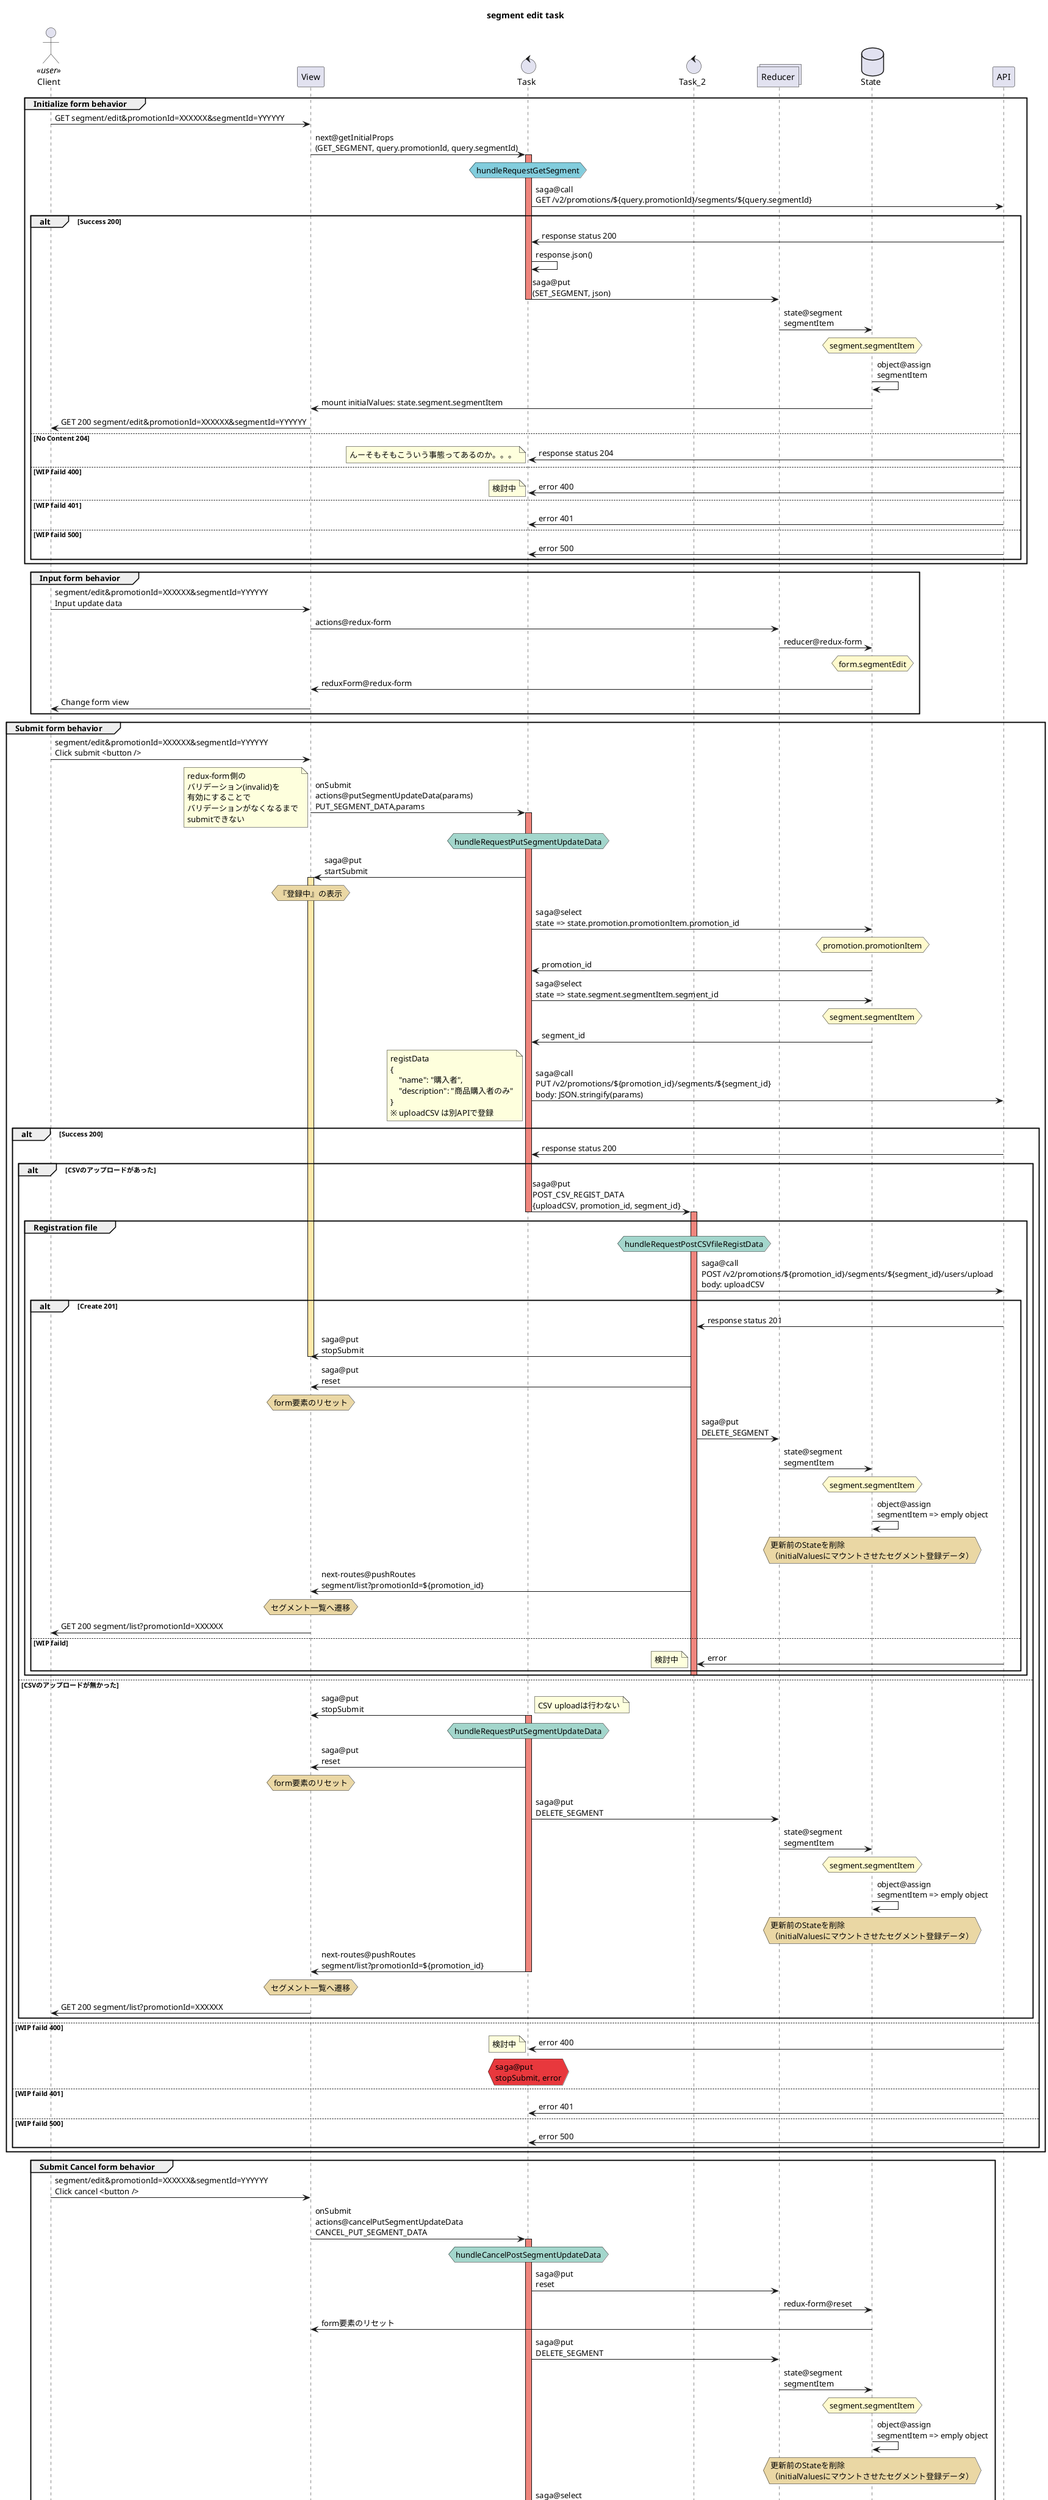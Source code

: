 @startuml
title segment edit task

actor Client <<user>>
participant View
control Task
control Task_2
collections Reducer
database State

group Initialize form behavior
    Client -> View: GET segment/edit&promotionId=XXXXXX&segmentId=YYYYYY
    View -> Task: next@getInitialProps\n(GET_SEGMENT, query.promotionId, query.segmentId)
    hnote over Task #82cddd : hundleRequestGetSegment
    activate Task #ef857d
    Task -> API: saga@call\nGET /v2/promotions/${query.promotionId}/segments/${query.segmentId}
    alt Success 200
        API -> Task: response status 200
        Task -> Task: response.json()
        Task -> Reducer: saga@put\n(SET_SEGMENT, json)
        deactivate Task
        Reducer -> State: state@segment\nsegmentItem
        hnote over State #fffacd: segment.segmentItem
        State -> State: object@assign\nsegmentItem
        State -> View: mount initialValues: state.segment.segmentItem
        View -> Client: GET 200 segment/edit&promotionId=XXXXXX&segmentId=YYYYYY
    else No Content 204
        API -> Task: response status 204
        note left
            んーそもそもこういう事態ってあるのか。。。
        endnote
    else WIP faild 400
        API -> Task: error 400
        note left
            検討中
        endnote
    else WIP faild 401
        API -> Task: error 401
    else WIP faild 500
        API -> Task: error 500
    end
end

group Input form behavior
    Client -> View: segment/edit&promotionId=XXXXXX&segmentId=YYYYYY\nInput update data
    View -> Reducer: actions@redux-form
    Reducer -> State: reducer@redux-form
    hnote over State #fffacd: form.segmentEdit
    State -> View: reduxForm@redux-form
    View -> Client: Change form view
end

group Submit form behavior
    Client -> View: segment/edit&promotionId=XXXXXX&segmentId=YYYYYY\nClick submit <button />
    View -> Task: onSubmit\nactions@putSegmentUpdateData(params)\nPUT_SEGMENT_DATA,params
    note left
        redux-form側の
        バリデーション(invalid)を
        有効にすることで
        バリデーションがなくなるまで
        submitできない
    endnote
    activate Task #ef857d
    hnote over Task #a3d6cc : hundleRequestPutSegmentUpdateData
    Task -> View: saga@put\nstartSubmit
    activate View #ffe9a9
    hnote over View #ead7a4 :『登録中』の表示
    Task -> State: saga@select\nstate => state.promotion.promotionItem.promotion_id
    hnote over State #fffacd: promotion.promotionItem
    State -> Task: promotion_id
    Task -> State: saga@select\nstate => state.segment.segmentItem.segment_id
    hnote over State #fffacd: segment.segmentItem
    State -> Task: segment_id
    Task -> API: saga@call\nPUT /v2/promotions/${promotion_id}/segments/${segment_id}\nbody: JSON.stringify(params)
    note left
        registData
        {
            "name": "購入者",
            "description": "商品購入者のみ"
        }
        ※ uploadCSV は別APIで登録
    endnote
    alt Success 200
        API -> Task: response status 200
        alt CSVのアップロードがあった
            Task -> Task_2: saga@put\nPOST_CSV_REGIST_DATA\n{uploadCSV, promotion_id, segment_id}
            deactivate Task
            group Registration file
                activate Task_2 #ef857d
                hnote over Task_2 #a3d6cc : hundleRequestPostCSVfileRegistData
                Task_2 -> API:  saga@call\nPOST /v2/promotions/${promotion_id}/segments/${segment_id}/users/upload\nbody: uploadCSV
                alt Create 201
                    API -> Task_2: response status 201
                    Task_2 -> View: saga@put\nstopSubmit
                    deactivate View
                    Task_2-> View : saga@put\nreset
                    hnote over View #ead7a4 : form要素のリセット
                    Task_2 -> Reducer: saga@put\nDELETE_SEGMENT
                    Reducer -> State: state@segment\nsegmentItem
                    hnote over State #fffacd: segment.segmentItem
                    State -> State: object@assign\nsegmentItem => emply object
                    hnote over State #ead7a4 : 更新前のStateを削除\n（initialValuesにマウントさせたセグメント登録データ）
                    Task_2 -> View: next-routes@pushRoutes\nsegment/list?promotionId=${promotion_id}
                    hnote over View #ead7a4 : セグメント一覧へ遷移
                    View -> Client: GET 200 segment/list?promotionId=XXXXXX
                else WIP faild
                    API -> Task_2: error
                    note left
                        検討中
                    endnote
                end
                deactivate Task_2
            end
        else CSVのアップロードが無かった
            Task -> View: saga@put\nstopSubmit
            note right
                CSV uploadは行わない
            endnote
            activate Task #ef857d
            hnote over Task #a3d6cc : hundleRequestPutSegmentUpdateData
            Task -> View : saga@put\nreset
            hnote over View #ead7a4 : form要素のリセット
            Task -> Reducer: saga@put\nDELETE_SEGMENT
            Reducer -> State: state@segment\nsegmentItem
            hnote over State #fffacd: segment.segmentItem
            State -> State: object@assign\nsegmentItem => emply object
            hnote over State #ead7a4 : 更新前のStateを削除\n（initialValuesにマウントさせたセグメント登録データ）
            Task -> View: next-routes@pushRoutes\nsegment/list?promotionId=${promotion_id}
            deactivate Task
            hnote over View #ead7a4 : セグメント一覧へ遷移
            View -> Client: GET 200 segment/list?promotionId=XXXXXX
        end
    else WIP faild 400
        API -> Task: error 400
        hnote over Task #e8383d: saga@put\nstopSubmit, error
        note left
            検討中
        endnote
    else WIP faild 401
        API -> Task: error 401
    else WIP faild 500
        API -> Task: error 500
    end
end

group Submit Cancel form behavior
    Client -> View: segment/edit&promotionId=XXXXXX&segmentId=YYYYYY\nClick cancel <button />
    View -> Task: onSubmit\nactions@cancelPutSegmentUpdateData\nCANCEL_PUT_SEGMENT_DATA
    activate Task #ef857d
    hnote over Task #a3d6cc : hundleCancelPostSegmentUpdateData
    Task -> Reducer : saga@put\nreset
    Reducer -> State : redux-form@reset
    State -> View : form要素のリセット
    Task -> Reducer: saga@put\nDELETE_SEGMENT
    Reducer -> State: state@segment\nsegmentItem
    hnote over State #fffacd: segment.segmentItem
    State -> State: object@assign\nsegmentItem => emply object
    hnote over State #ead7a4 : 更新前のStateを削除\n（initialValuesにマウントさせたセグメント登録データ）
    Task -> State: saga@select\nstate => state.promotion.promotionItem.promotion_id
    hnote over State #fffacd: promotion.promotionItem
    State -> Task: promotion_id
    Task -> View: next-routes@pushRoutes\nsegment/list?promotionId=${promotion_id}
    deactivate Task
    hnote over View #ead7a4 : セグメント一覧へ遷移
    View -> Client: GET 200 segment/list?promotionId=XXXXXX
end

@enduml